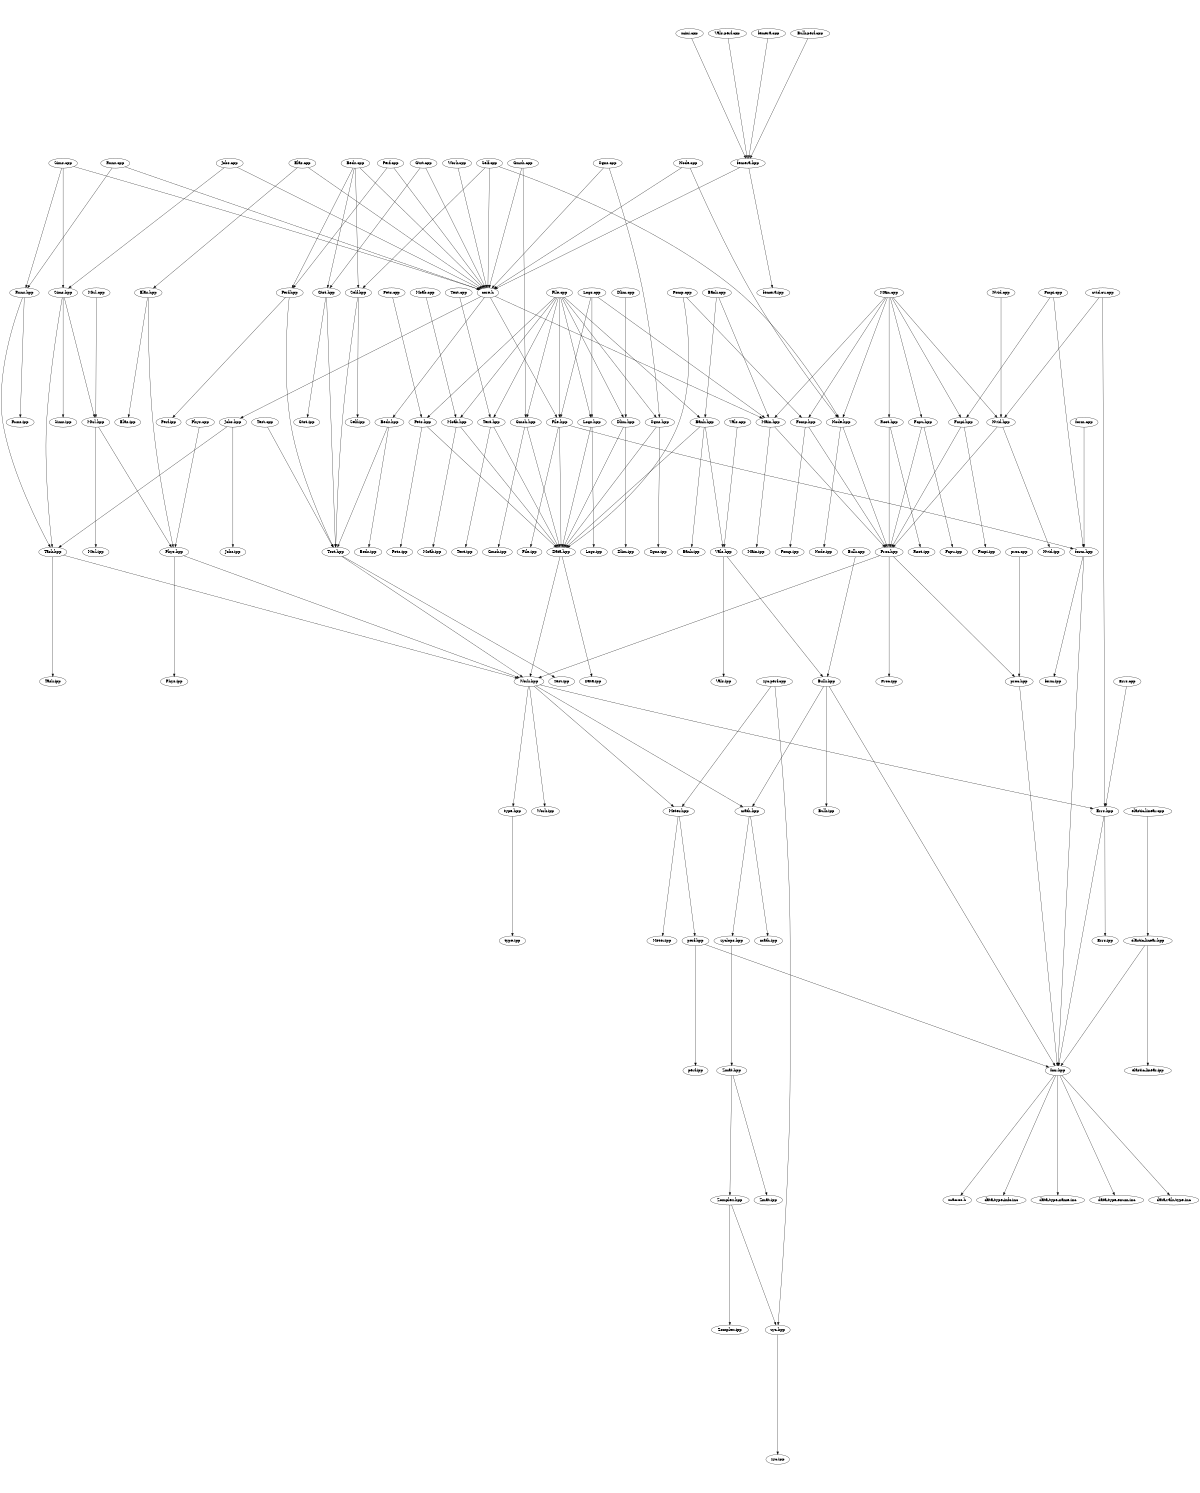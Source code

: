 digraph "source tree" {
    overlap=scale;
    size="8,10";
    ratio="fill";
    fontsize="16";
    fontname="Helvetica";
	clusterrank="local";
	"File.cpp" -> "Pets.hpp"
	"Work.hpp" -> "type.hpp"
	"Root.hpp" -> "Proc.hpp"
	"Bank.cpp" -> "Bank.hpp"
	"Fcpu.hpp" -> "Proc.hpp"
	"Perf.hpp" -> "Test.hpp"
	"form.hpp" -> "form.ipp"
	"Bulk.cpp" -> "Bulk.hpp"
	"Moab.cpp" -> "Moab.hpp"
	"elastic-linear.cpp" -> "elastic-linear.hpp"
	"mini.cpp" -> "femera.hpp"
	"Gmsh.cpp" -> "core.h"
	"Mtrl.hpp" -> "Phys.hpp"
	"zyc.perf.cpp" -> "Meter.hpp"
	"Task.hpp" -> "Task.ipp"
	"File.cpp" -> "Text.hpp"
	"Text.cpp" -> "Text.hpp"
	"Mtrl.hpp" -> "Mtrl.ipp"
	"File.hpp" -> "File.ipp"
	"Errs.hpp" -> "Errs.ipp"
	"Pets.cpp" -> "Pets.hpp"
	"File.cpp" -> "File.hpp"
	"Runs.cpp" -> "core.h"
	"Moab.hpp" -> "Moab.ipp"
	"Beds.cpp" -> "Gtst.hpp"
	"Text.hpp" -> "Text.ipp"
	"Test.hpp" -> "Work.hpp"
	"math.hpp" -> "math.ipp"
	"Node.cpp" -> "core.h"
	"Jobs.cpp" -> "core.h"
	"Vals.hpp" -> "Vals.ipp"
	"Fmpi.hpp" -> "Fmpi.ipp"
	"Sims.cpp" -> "Runs.hpp"
	"Main.cpp" -> "Fcpu.hpp"
	"elastic-linear.hpp" -> "elastic-linear.ipp"
	"Sims.hpp" -> "Task.hpp"
	"form.cpp" -> "form.hpp"
	"Vals.perf.cpp" -> "femera.hpp"
	"Self.cpp" -> "Self.hpp"
	"Test.hpp" -> "Test.ipp"
	"Logs.cpp" -> "File.hpp"
	"form.hpp" -> "fmr.hpp"
	"Errs.cpp" -> "Errs.hpp"
	"femera.hpp" -> "core.h"
	"Jobs.hpp" -> "Task.hpp"
	"Beds.hpp" -> "Beds.ipp"
	"Fomp.hpp" -> "Fomp.ipp"
	"Vals.hpp" -> "Bulk.hpp"
	"Perf.cpp" -> "Perf.hpp"
	"Errs.hpp" -> "fmr.hpp"
	"Runs.hpp" -> "Task.hpp"
	"fmr.hpp" -> "data-type-enum.inc"
	"Work.hpp" -> "math.hpp"
	"zyclops.hpp" -> "Zmat.hpp"
	"Gmsh.hpp" -> "Data.hpp"
	"Test.cpp" -> "Test.hpp"
	"Nvid.cpp" -> "Nvid.hpp"
	"femera.hpp" -> "femera.ipp"
	"zyc.hpp" -> "zyc.ipp"
	"Gtst.hpp" -> "Test.hpp"
	"Phys.hpp" -> "Phys.ipp"
	"fmr.hpp" -> "data-vals-type.inc"
	"Perf.hpp" -> "Perf.ipp"
	"Elas.cpp" -> "Elas.hpp"
	"Cgns.hpp" -> "Data.hpp"
	"Gmsh.hpp" -> "Gmsh.ipp"
	"femera.cpp" -> "femera.hpp"
	"Beds.cpp" -> "core.h"
	"Elas.hpp" -> "Elas.ipp"
	"Sims.cpp" -> "core.h"
	"Fomp.cpp" -> "Fomp.hpp"
	"nvid.cu.cpp" -> "Errs.hpp"
	"Text.hpp" -> "Data.hpp"
	"perf.hpp" -> "perf.ipp"
	"proc.hpp" -> "fmr.hpp"
	"Beds.hpp" -> "Test.hpp"
	"Runs.hpp" -> "Runs.ipp"
	"Dlim.cpp" -> "Dlim.hpp"
	"Self.cpp" -> "core.h"
	"Bulk.hpp" -> "math.hpp"
	"File.hpp" -> "form.hpp"
	"Perf.cpp" -> "core.h"
	"fmr.hpp" -> "macros.h"
	"Dlim.hpp" -> "Data.hpp"
	"Pets.hpp" -> "Pets.ipp"
	"Moab.hpp" -> "Data.hpp"
	"Logs.cpp" -> "Logs.hpp"
	"Work.cpp" -> "core.h"
	"Zmat.hpp" -> "Zmat.ipp"
	"fmr.hpp" -> "data-type-info.inc"
	"Vals.cpp" -> "Vals.hpp"
	"Jobs.cpp" -> "Sims.hpp"
	"Proc.hpp" -> "Proc.ipp"
	"Jobs.hpp" -> "Jobs.ipp"
	"Self.hpp" -> "Test.hpp"
	"math.hpp" -> "zyclops.hpp"
	"Node.cpp" -> "Node.hpp"
	"Self.hpp" -> "Self.ipp"
	"Main.cpp" -> "Main.hpp"
	"Bank.cpp" -> "Main.hpp"
	"Main.cpp" -> "Root.hpp"
	"Cgns.hpp" -> "Cgns.ipp"
	"Fmpi.cpp" -> "form.hpp"
	"Gtst.cpp" -> "core.h"
	"Mtrl.cpp" -> "Mtrl.hpp"
	"Root.hpp" -> "Root.ipp"
	"Bulk.perf.cpp" -> "femera.hpp"
	"nvid.cu.cpp" -> "Nvid.hpp"
	"elastic-linear.hpp" -> "fmr.hpp"
	"core.h" -> "Main.hpp"
	"Work.hpp" -> "Meter.hpp"
	"Meter.hpp" -> "Meter.ipp"
	"Sims.hpp" -> "Sims.ipp"
	"Work.hpp" -> "Work.ipp"
	"perf.hpp" -> "fmr.hpp"
	"Task.hpp" -> "Work.hpp"
	"zyc.perf.cpp" -> "zyc.hpp"
	"Gtst.cpp" -> "Gtst.hpp"
	"Bulk.hpp" -> "Bulk.ipp"
	"File.cpp" -> "Moab.hpp"
	"Zomplex.hpp" -> "Zomplex.ipp"
	"Bulk.hpp" -> "fmr.hpp"
	"Logs.hpp" -> "Logs.ipp"
	"Fmpi.hpp" -> "Proc.hpp"
	"File.cpp" -> "Logs.hpp"
	"Data.hpp" -> "Work.hpp"
	"File.cpp" -> "Bank.hpp"
	"Bank.hpp" -> "Vals.hpp"
	"core.h" -> "Jobs.hpp"
	"type.hpp" -> "type.ipp"
	"Main.cpp" -> "Fomp.hpp"
	"Cgns.cpp" -> "Cgns.hpp"
	"Bank.hpp" -> "Data.hpp"
	"Proc.hpp" -> "Work.hpp"
	"Phys.cpp" -> "Phys.hpp"
	"Self.cpp" -> "Node.hpp"
	"Runs.cpp" -> "Runs.hpp"
	"Nvid.hpp" -> "Nvid.ipp"
	"Sims.hpp" -> "Mtrl.hpp"
	"Main.cpp" -> "Fmpi.hpp"
	"Cgns.cpp" -> "core.h"
	"Proc.hpp" -> "proc.hpp"
	"fmr.hpp" -> "data-type-name.inc"
	"Logs.hpp" -> "Data.hpp"
	"Phys.hpp" -> "Work.hpp"
	"proc.cpp" -> "proc.hpp"
	"File.cpp" -> "Dlim.hpp"
	"Main.hpp" -> "Main.ipp"
	"Zmat.hpp" -> "Zomplex.hpp"
	"Dlim.hpp" -> "Dlim.ipp"
	"Elas.hpp" -> "Phys.hpp"
	"Beds.cpp" -> "Perf.hpp"
	"Node.hpp" -> "Proc.hpp"
	"Gmsh.cpp" -> "Gmsh.hpp"
	"Fomp.cpp" -> "Data.hpp"
	"Zomplex.hpp" -> "zyc.hpp"
	"Node.hpp" -> "Node.ipp"
	"Meter.hpp" -> "perf.hpp"
	"core.h" -> "File.hpp"
	"File.cpp" -> "Cgns.hpp"
	"Beds.cpp" -> "Self.hpp"
	"Data.hpp" -> "Data.ipp"
	"Main.cpp" -> "Node.hpp"
	"Logs.cpp" -> "Main.hpp"
	"Fmpi.cpp" -> "Fmpi.hpp"
	"core.h" -> "Beds.hpp"
	"Main.cpp" -> "Nvid.hpp"
	"Elas.cpp" -> "core.h"
	"Fcpu.hpp" -> "Fcpu.ipp"
	"Fomp.hpp" -> "Proc.hpp"
	"Bank.hpp" -> "Bank.ipp"
	"Pets.hpp" -> "Data.hpp"
	"Main.hpp" -> "Proc.hpp"
	"File.cpp" -> "Gmsh.hpp"
	"Nvid.hpp" -> "Proc.hpp"
	"File.hpp" -> "Data.hpp"
	"Work.hpp" -> "Errs.hpp"
	"Gtst.hpp" -> "Gtst.ipp"
	"Sims.cpp" -> "Sims.hpp"
}
